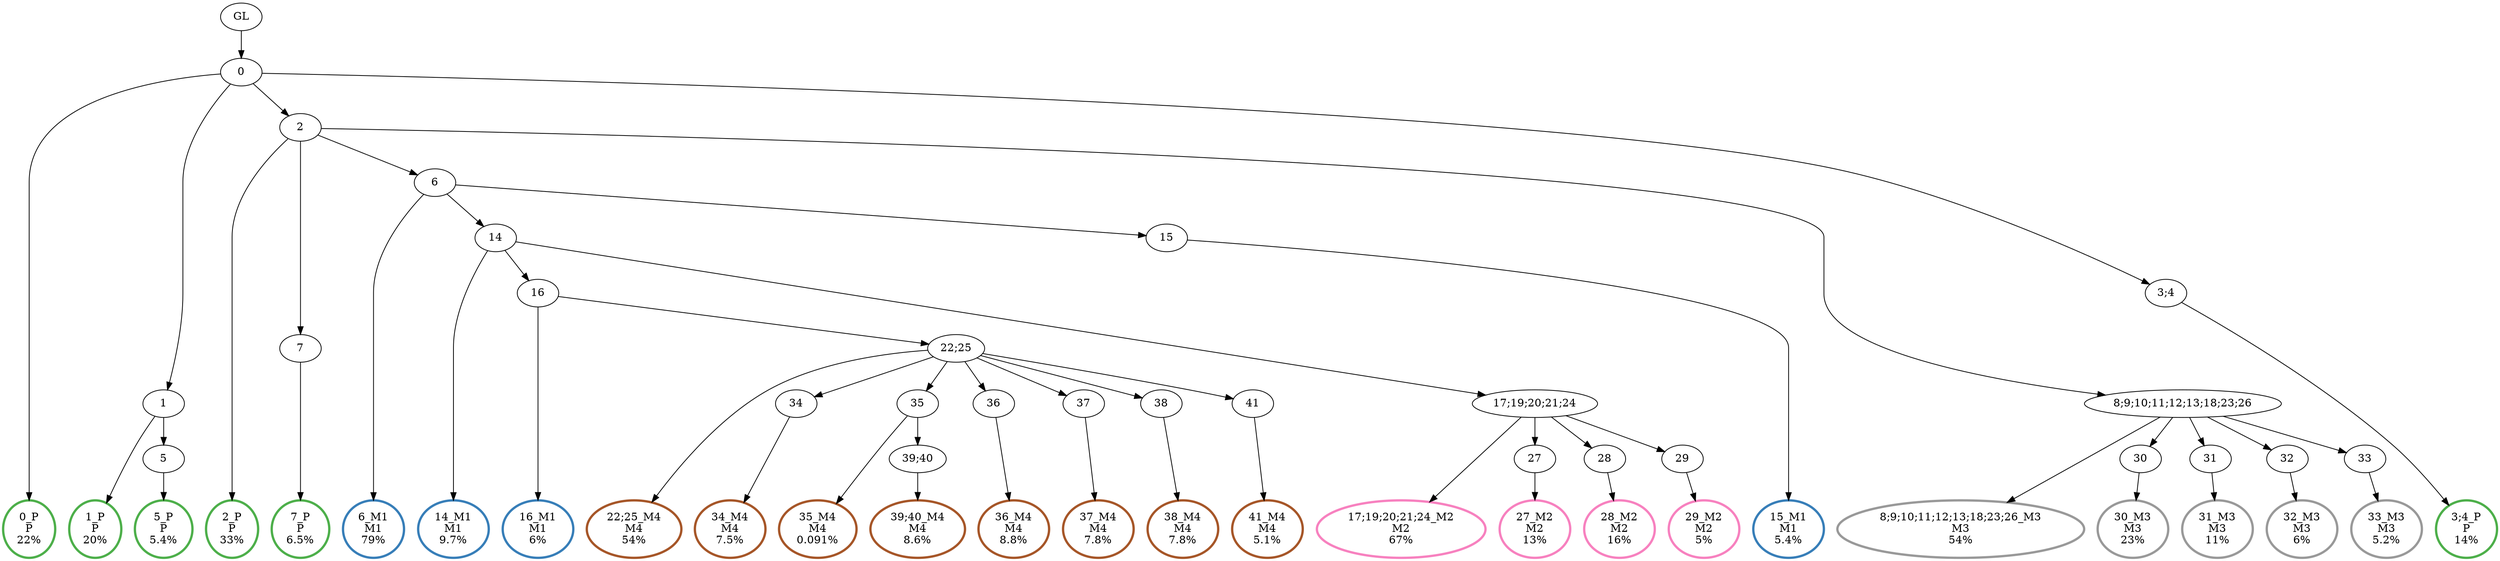 digraph T {
	{
		rank=same
		52 [penwidth=3,colorscheme=set19,color=3,label="0_P\nP\n22%"]
		50 [penwidth=3,colorscheme=set19,color=3,label="1_P\nP\n20%"]
		48 [penwidth=3,colorscheme=set19,color=3,label="5_P\nP\n5.4%"]
		46 [penwidth=3,colorscheme=set19,color=3,label="2_P\nP\n33%"]
		44 [penwidth=3,colorscheme=set19,color=3,label="7_P\nP\n6.5%"]
		42 [penwidth=3,colorscheme=set19,color=3,label="3;4_P\nP\n14%"]
		40 [penwidth=3,colorscheme=set19,color=2,label="6_M1\nM1\n79%"]
		38 [penwidth=3,colorscheme=set19,color=2,label="14_M1\nM1\n9.7%"]
		36 [penwidth=3,colorscheme=set19,color=2,label="16_M1\nM1\n6%"]
		34 [penwidth=3,colorscheme=set19,color=2,label="15_M1\nM1\n5.4%"]
		32 [penwidth=3,colorscheme=set19,color=8,label="17;19;20;21;24_M2\nM2\n67%"]
		30 [penwidth=3,colorscheme=set19,color=8,label="27_M2\nM2\n13%"]
		28 [penwidth=3,colorscheme=set19,color=8,label="28_M2\nM2\n16%"]
		26 [penwidth=3,colorscheme=set19,color=8,label="29_M2\nM2\n5%"]
		24 [penwidth=3,colorscheme=set19,color=9,label="8;9;10;11;12;13;18;23;26_M3\nM3\n54%"]
		22 [penwidth=3,colorscheme=set19,color=9,label="30_M3\nM3\n23%"]
		20 [penwidth=3,colorscheme=set19,color=9,label="31_M3\nM3\n11%"]
		18 [penwidth=3,colorscheme=set19,color=9,label="32_M3\nM3\n6%"]
		16 [penwidth=3,colorscheme=set19,color=9,label="33_M3\nM3\n5.2%"]
		14 [penwidth=3,colorscheme=set19,color=7,label="22;25_M4\nM4\n54%"]
		12 [penwidth=3,colorscheme=set19,color=7,label="34_M4\nM4\n7.5%"]
		10 [penwidth=3,colorscheme=set19,color=7,label="35_M4\nM4\n0.091%"]
		8 [penwidth=3,colorscheme=set19,color=7,label="39;40_M4\nM4\n8.6%"]
		6 [penwidth=3,colorscheme=set19,color=7,label="36_M4\nM4\n8.8%"]
		4 [penwidth=3,colorscheme=set19,color=7,label="37_M4\nM4\n7.8%"]
		2 [penwidth=3,colorscheme=set19,color=7,label="38_M4\nM4\n7.8%"]
		0 [penwidth=3,colorscheme=set19,color=7,label="41_M4\nM4\n5.1%"]
	}
	54 [label="GL"]
	53 [label="0"]
	51 [label="1"]
	49 [label="5"]
	47 [label="2"]
	45 [label="7"]
	43 [label="3;4"]
	41 [label="6"]
	39 [label="14"]
	37 [label="16"]
	35 [label="15"]
	33 [label="17;19;20;21;24"]
	31 [label="27"]
	29 [label="28"]
	27 [label="29"]
	25 [label="8;9;10;11;12;13;18;23;26"]
	23 [label="30"]
	21 [label="31"]
	19 [label="32"]
	17 [label="33"]
	15 [label="22;25"]
	13 [label="34"]
	11 [label="35"]
	9 [label="39;40"]
	7 [label="36"]
	5 [label="37"]
	3 [label="38"]
	1 [label="41"]
	54 -> 53
	53 -> 52
	53 -> 51
	53 -> 47
	53 -> 43
	51 -> 50
	51 -> 49
	49 -> 48
	47 -> 46
	47 -> 45
	47 -> 41
	47 -> 25
	45 -> 44
	43 -> 42
	41 -> 40
	41 -> 39
	41 -> 35
	39 -> 38
	39 -> 37
	39 -> 33
	37 -> 36
	37 -> 15
	35 -> 34
	33 -> 32
	33 -> 31
	33 -> 29
	33 -> 27
	31 -> 30
	29 -> 28
	27 -> 26
	25 -> 24
	25 -> 23
	25 -> 21
	25 -> 19
	25 -> 17
	23 -> 22
	21 -> 20
	19 -> 18
	17 -> 16
	15 -> 14
	15 -> 13
	15 -> 11
	15 -> 7
	15 -> 5
	15 -> 3
	15 -> 1
	13 -> 12
	11 -> 10
	11 -> 9
	9 -> 8
	7 -> 6
	5 -> 4
	3 -> 2
	1 -> 0
}
